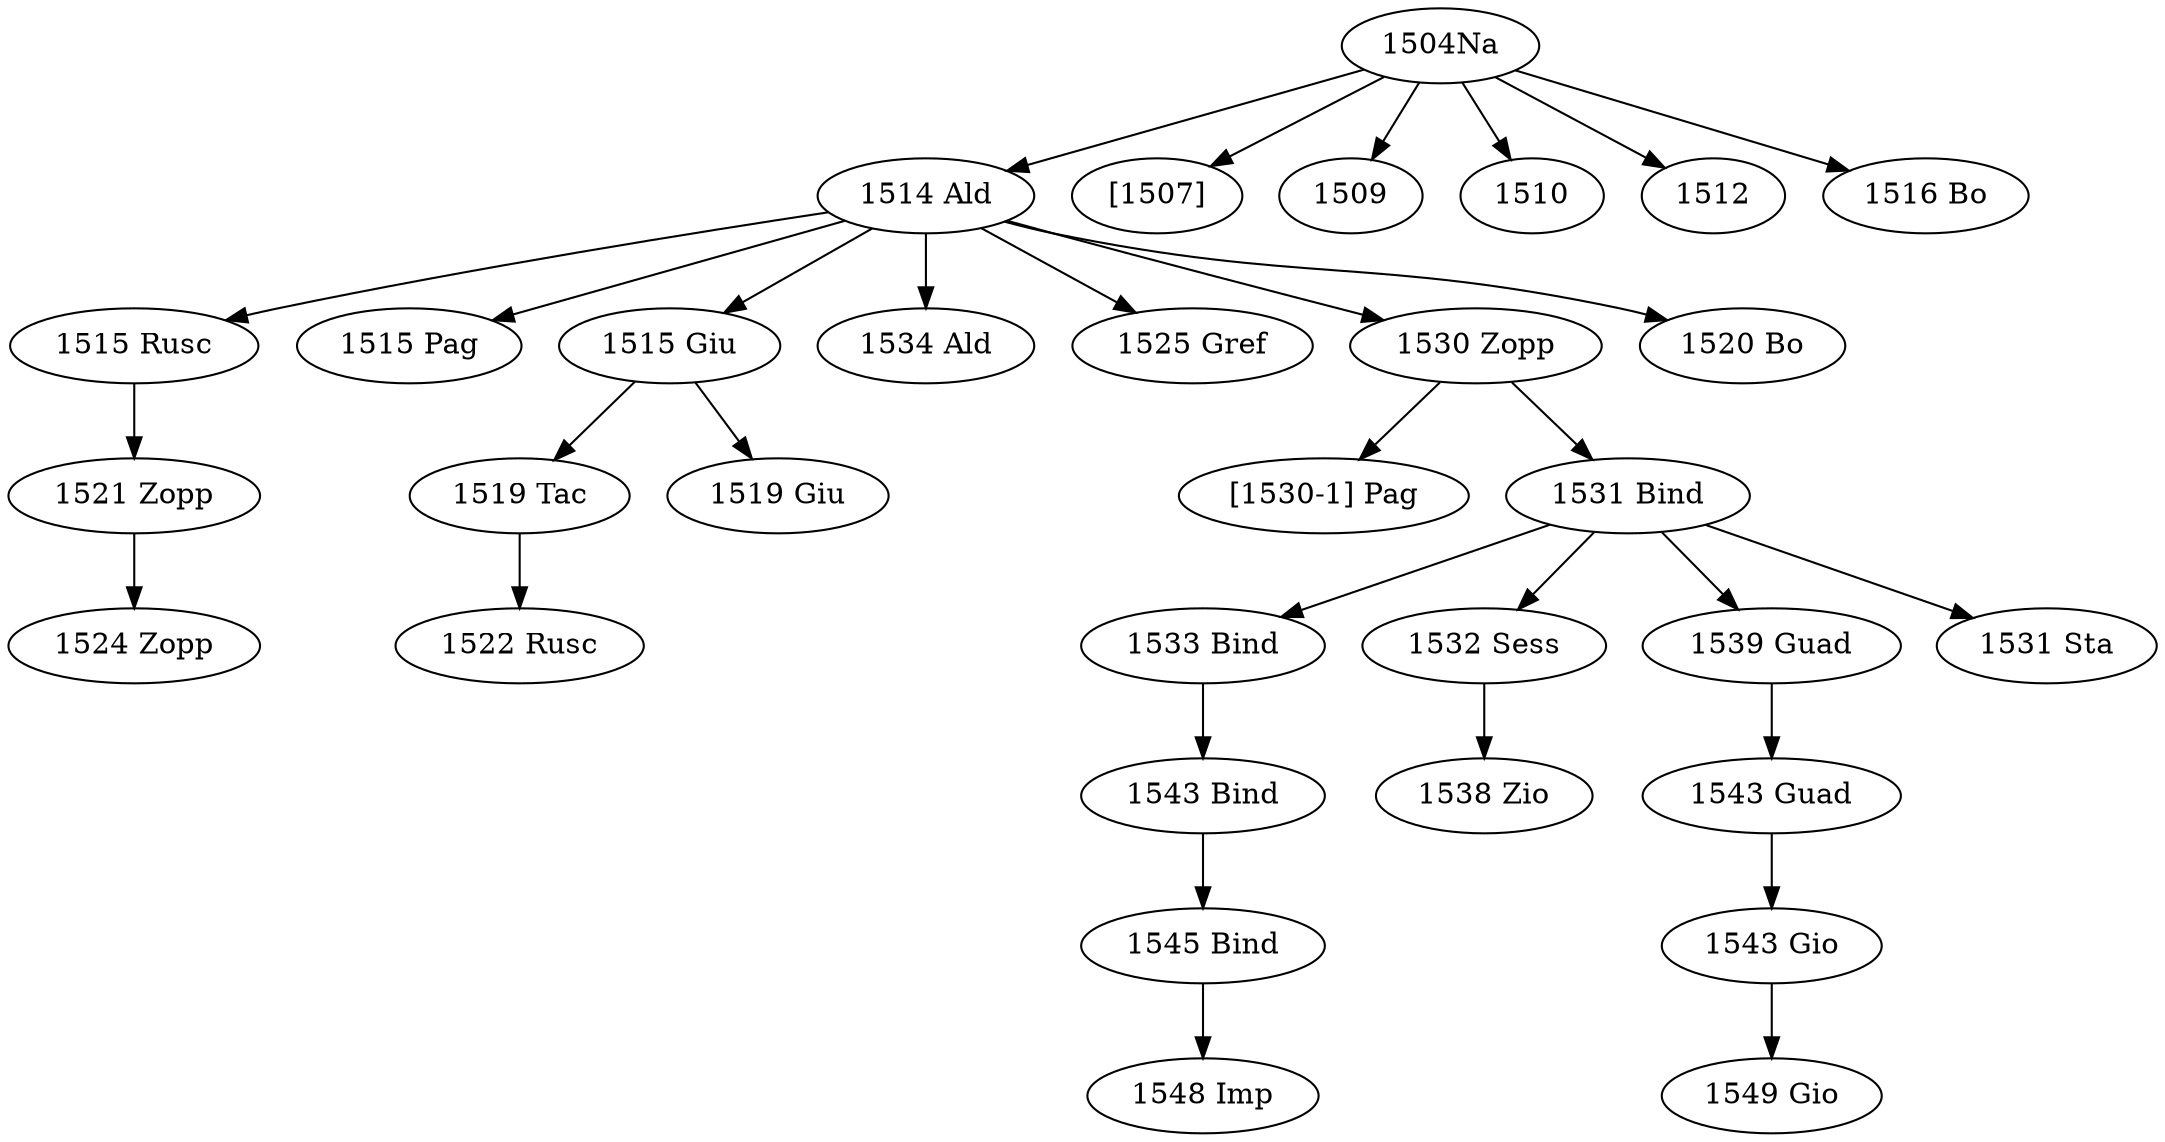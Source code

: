 digraph {
Na[label="1504Na"]
Ald[label="1514 Ald"]
Rusc[label="1515 Rusc"]
Zopp1[label="1521 Zopp"]
Zopp2[label="1524 Zopp"]
Pag[label="1515 Pag"]
Fi1[label="1515 Giu"]
Tac[label="1519 Tac"]
Rusc2[label="1522 Rusc"]
Fi2[label="1519 Giu"]
Ald2[label="1534 Ald"]
Greg[label="1525 Gref"]
Zopp2[label="1524 Zopp"]
Zopp3[label="1530 Zopp"]
Pag2[label="[1530-1] Pag"]
Bind1[label="1531 Bind"]
Bind2[label="1533 Bind"]
Bind3[label="1543 Bind"]
Bind4[label="1545 Bind"]
Imp[label="1548 Imp"]
Sess[label="1532 Sess"]
Zio[label="1538 Zio"]
Guad1[label="1539 Guad"]
Guad2[label="1543 Guad"]
Gio[label="1543 Gio"]
Gio2[label="1549 Gio"]
Sta[label="1531 Sta"]
Na2[label="[1507]"] 
Mi1[label="1509"]
Mi2[label="1510"]
Mi3[label="1512"]

Bo1516[label="1516 Bo"]
Bo1520[label="1520 Bo"]

Na->Ald;
Ald->Rusc;
Rusc->Zopp1;
Zopp1->Zopp2;
Ald->Pag;
Ald->Fi1;
Fi1->Tac;
Tac->Rusc2;
Fi1->Fi2;
Ald->Ald2;
Ald->Greg;
Ald->Zopp3;
Zopp3->Pag2;
Zopp3->Bind1;
Bind1->Sess;
Sess->Zio;
Bind1->Bind2;
Bind2->Bind3;
Bind3->Bind4;
Bind4->Imp;
Bind1->Guad1;
Guad1->Guad2;
Guad2->Gio;
Gio->Gio2;
Bind1->Sta;
Ald->Bo1520;
Na->Na2;
Na->Mi1;
Na->Mi2;
Na->Mi3;
Na->Bo1516;

}

